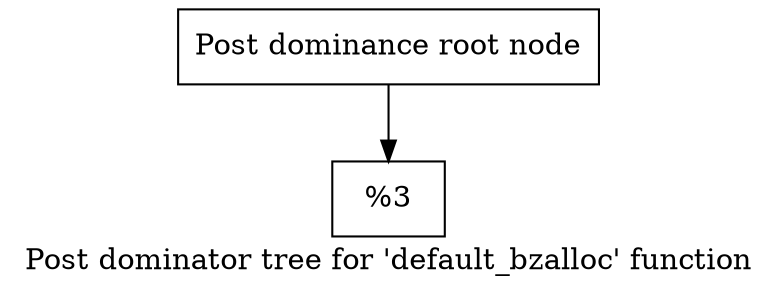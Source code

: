 digraph "Post dominator tree for 'default_bzalloc' function" {
	label="Post dominator tree for 'default_bzalloc' function";

	Node0xfb59c0 [shape=record,label="{Post dominance root node}"];
	Node0xfb59c0 -> Node0xfb5ac0;
	Node0xfb5ac0 [shape=record,label="{%3}"];
}
